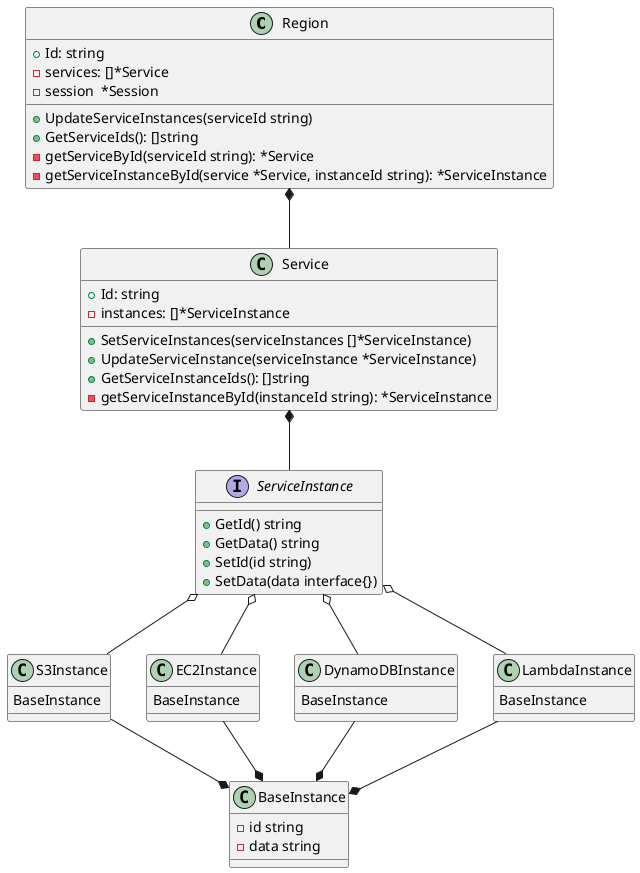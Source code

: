 @startuml

' UI Widgets

class Region {
    +Id: string
    -services: []*Service
    -session  *Session
    +UpdateServiceInstances(serviceId string)
    +GetServiceIds(): []string
    -getServiceById(serviceId string): *Service
    -getServiceInstanceById(service *Service, instanceId string): *ServiceInstance
}

class Service {
    +Id: string
    -instances: []*ServiceInstance
    +SetServiceInstances(serviceInstances []*ServiceInstance)
    +UpdateServiceInstance(serviceInstance *ServiceInstance)
    +GetServiceInstanceIds(): []string
    -getServiceInstanceById(instanceId string): *ServiceInstance
}

interface ServiceInstance {
    +GetId() string
	+GetData() string
	+SetId(id string)
	+SetData(data interface{})
}

class BaseInstance {
    -id string
    -data string
}

class LambdaInstance {
    BaseInstance
}

class DynamoDBInstance {
    BaseInstance
}

class EC2Instance {
    BaseInstance
}

class S3Instance {
    BaseInstance
}

Region *-down- Service
Service *-down- ServiceInstance

ServiceInstance o-down- LambdaInstance
ServiceInstance o-down- DynamoDBInstance
ServiceInstance o-down- EC2Instance
ServiceInstance o-down- S3Instance

BaseInstance *-up- LambdaInstance
BaseInstance *-up- DynamoDBInstance
BaseInstance *-up- EC2Instance
BaseInstance *-up- S3Instance


@enduml